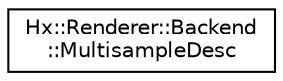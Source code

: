 digraph "Graphical Class Hierarchy"
{
  edge [fontname="Helvetica",fontsize="10",labelfontname="Helvetica",labelfontsize="10"];
  node [fontname="Helvetica",fontsize="10",shape=record];
  rankdir="LR";
  Node1 [label="Hx::Renderer::Backend\l::MultisampleDesc",height=0.2,width=0.4,color="black", fillcolor="white", style="filled",URL="$structHx_1_1Renderer_1_1Backend_1_1MultisampleDesc.html"];
}

